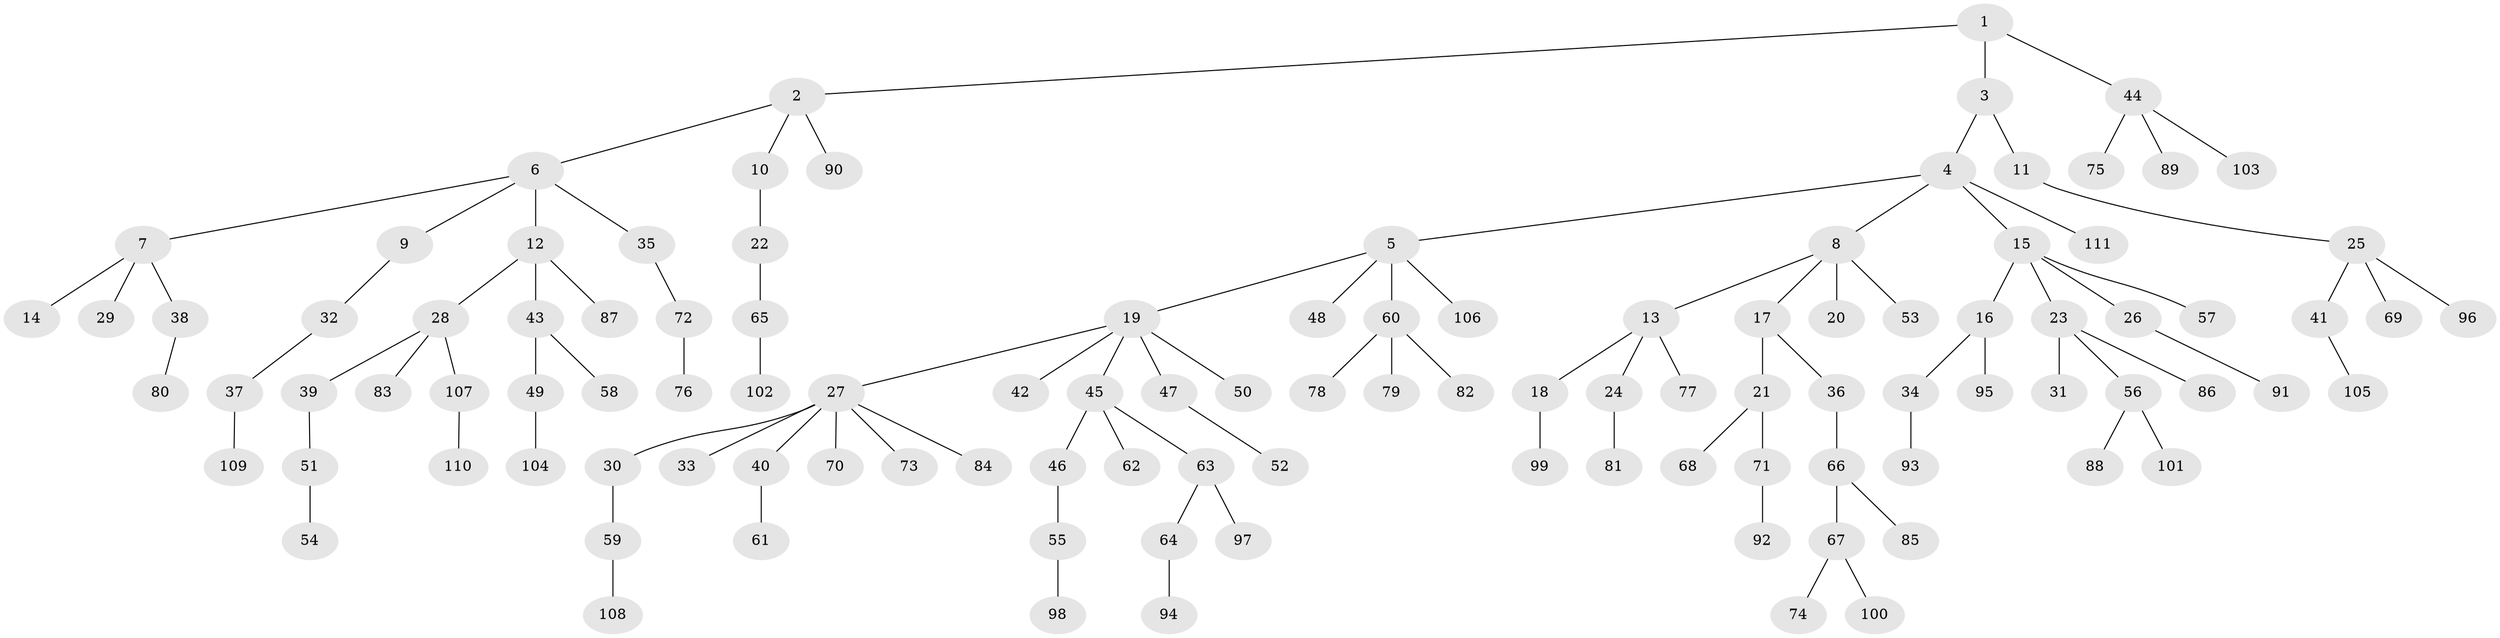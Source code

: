 // coarse degree distribution, {3: 0.1864406779661017, 4: 0.06779661016949153, 5: 0.03389830508474576, 2: 0.2542372881355932, 1: 0.4576271186440678}
// Generated by graph-tools (version 1.1) at 2025/51/03/04/25 22:51:45]
// undirected, 111 vertices, 110 edges
graph export_dot {
  node [color=gray90,style=filled];
  1;
  2;
  3;
  4;
  5;
  6;
  7;
  8;
  9;
  10;
  11;
  12;
  13;
  14;
  15;
  16;
  17;
  18;
  19;
  20;
  21;
  22;
  23;
  24;
  25;
  26;
  27;
  28;
  29;
  30;
  31;
  32;
  33;
  34;
  35;
  36;
  37;
  38;
  39;
  40;
  41;
  42;
  43;
  44;
  45;
  46;
  47;
  48;
  49;
  50;
  51;
  52;
  53;
  54;
  55;
  56;
  57;
  58;
  59;
  60;
  61;
  62;
  63;
  64;
  65;
  66;
  67;
  68;
  69;
  70;
  71;
  72;
  73;
  74;
  75;
  76;
  77;
  78;
  79;
  80;
  81;
  82;
  83;
  84;
  85;
  86;
  87;
  88;
  89;
  90;
  91;
  92;
  93;
  94;
  95;
  96;
  97;
  98;
  99;
  100;
  101;
  102;
  103;
  104;
  105;
  106;
  107;
  108;
  109;
  110;
  111;
  1 -- 2;
  1 -- 3;
  1 -- 44;
  2 -- 6;
  2 -- 10;
  2 -- 90;
  3 -- 4;
  3 -- 11;
  4 -- 5;
  4 -- 8;
  4 -- 15;
  4 -- 111;
  5 -- 19;
  5 -- 48;
  5 -- 60;
  5 -- 106;
  6 -- 7;
  6 -- 9;
  6 -- 12;
  6 -- 35;
  7 -- 14;
  7 -- 29;
  7 -- 38;
  8 -- 13;
  8 -- 17;
  8 -- 20;
  8 -- 53;
  9 -- 32;
  10 -- 22;
  11 -- 25;
  12 -- 28;
  12 -- 43;
  12 -- 87;
  13 -- 18;
  13 -- 24;
  13 -- 77;
  15 -- 16;
  15 -- 23;
  15 -- 26;
  15 -- 57;
  16 -- 34;
  16 -- 95;
  17 -- 21;
  17 -- 36;
  18 -- 99;
  19 -- 27;
  19 -- 42;
  19 -- 45;
  19 -- 47;
  19 -- 50;
  21 -- 68;
  21 -- 71;
  22 -- 65;
  23 -- 31;
  23 -- 56;
  23 -- 86;
  24 -- 81;
  25 -- 41;
  25 -- 69;
  25 -- 96;
  26 -- 91;
  27 -- 30;
  27 -- 33;
  27 -- 40;
  27 -- 70;
  27 -- 73;
  27 -- 84;
  28 -- 39;
  28 -- 83;
  28 -- 107;
  30 -- 59;
  32 -- 37;
  34 -- 93;
  35 -- 72;
  36 -- 66;
  37 -- 109;
  38 -- 80;
  39 -- 51;
  40 -- 61;
  41 -- 105;
  43 -- 49;
  43 -- 58;
  44 -- 75;
  44 -- 89;
  44 -- 103;
  45 -- 46;
  45 -- 62;
  45 -- 63;
  46 -- 55;
  47 -- 52;
  49 -- 104;
  51 -- 54;
  55 -- 98;
  56 -- 88;
  56 -- 101;
  59 -- 108;
  60 -- 78;
  60 -- 79;
  60 -- 82;
  63 -- 64;
  63 -- 97;
  64 -- 94;
  65 -- 102;
  66 -- 67;
  66 -- 85;
  67 -- 74;
  67 -- 100;
  71 -- 92;
  72 -- 76;
  107 -- 110;
}
